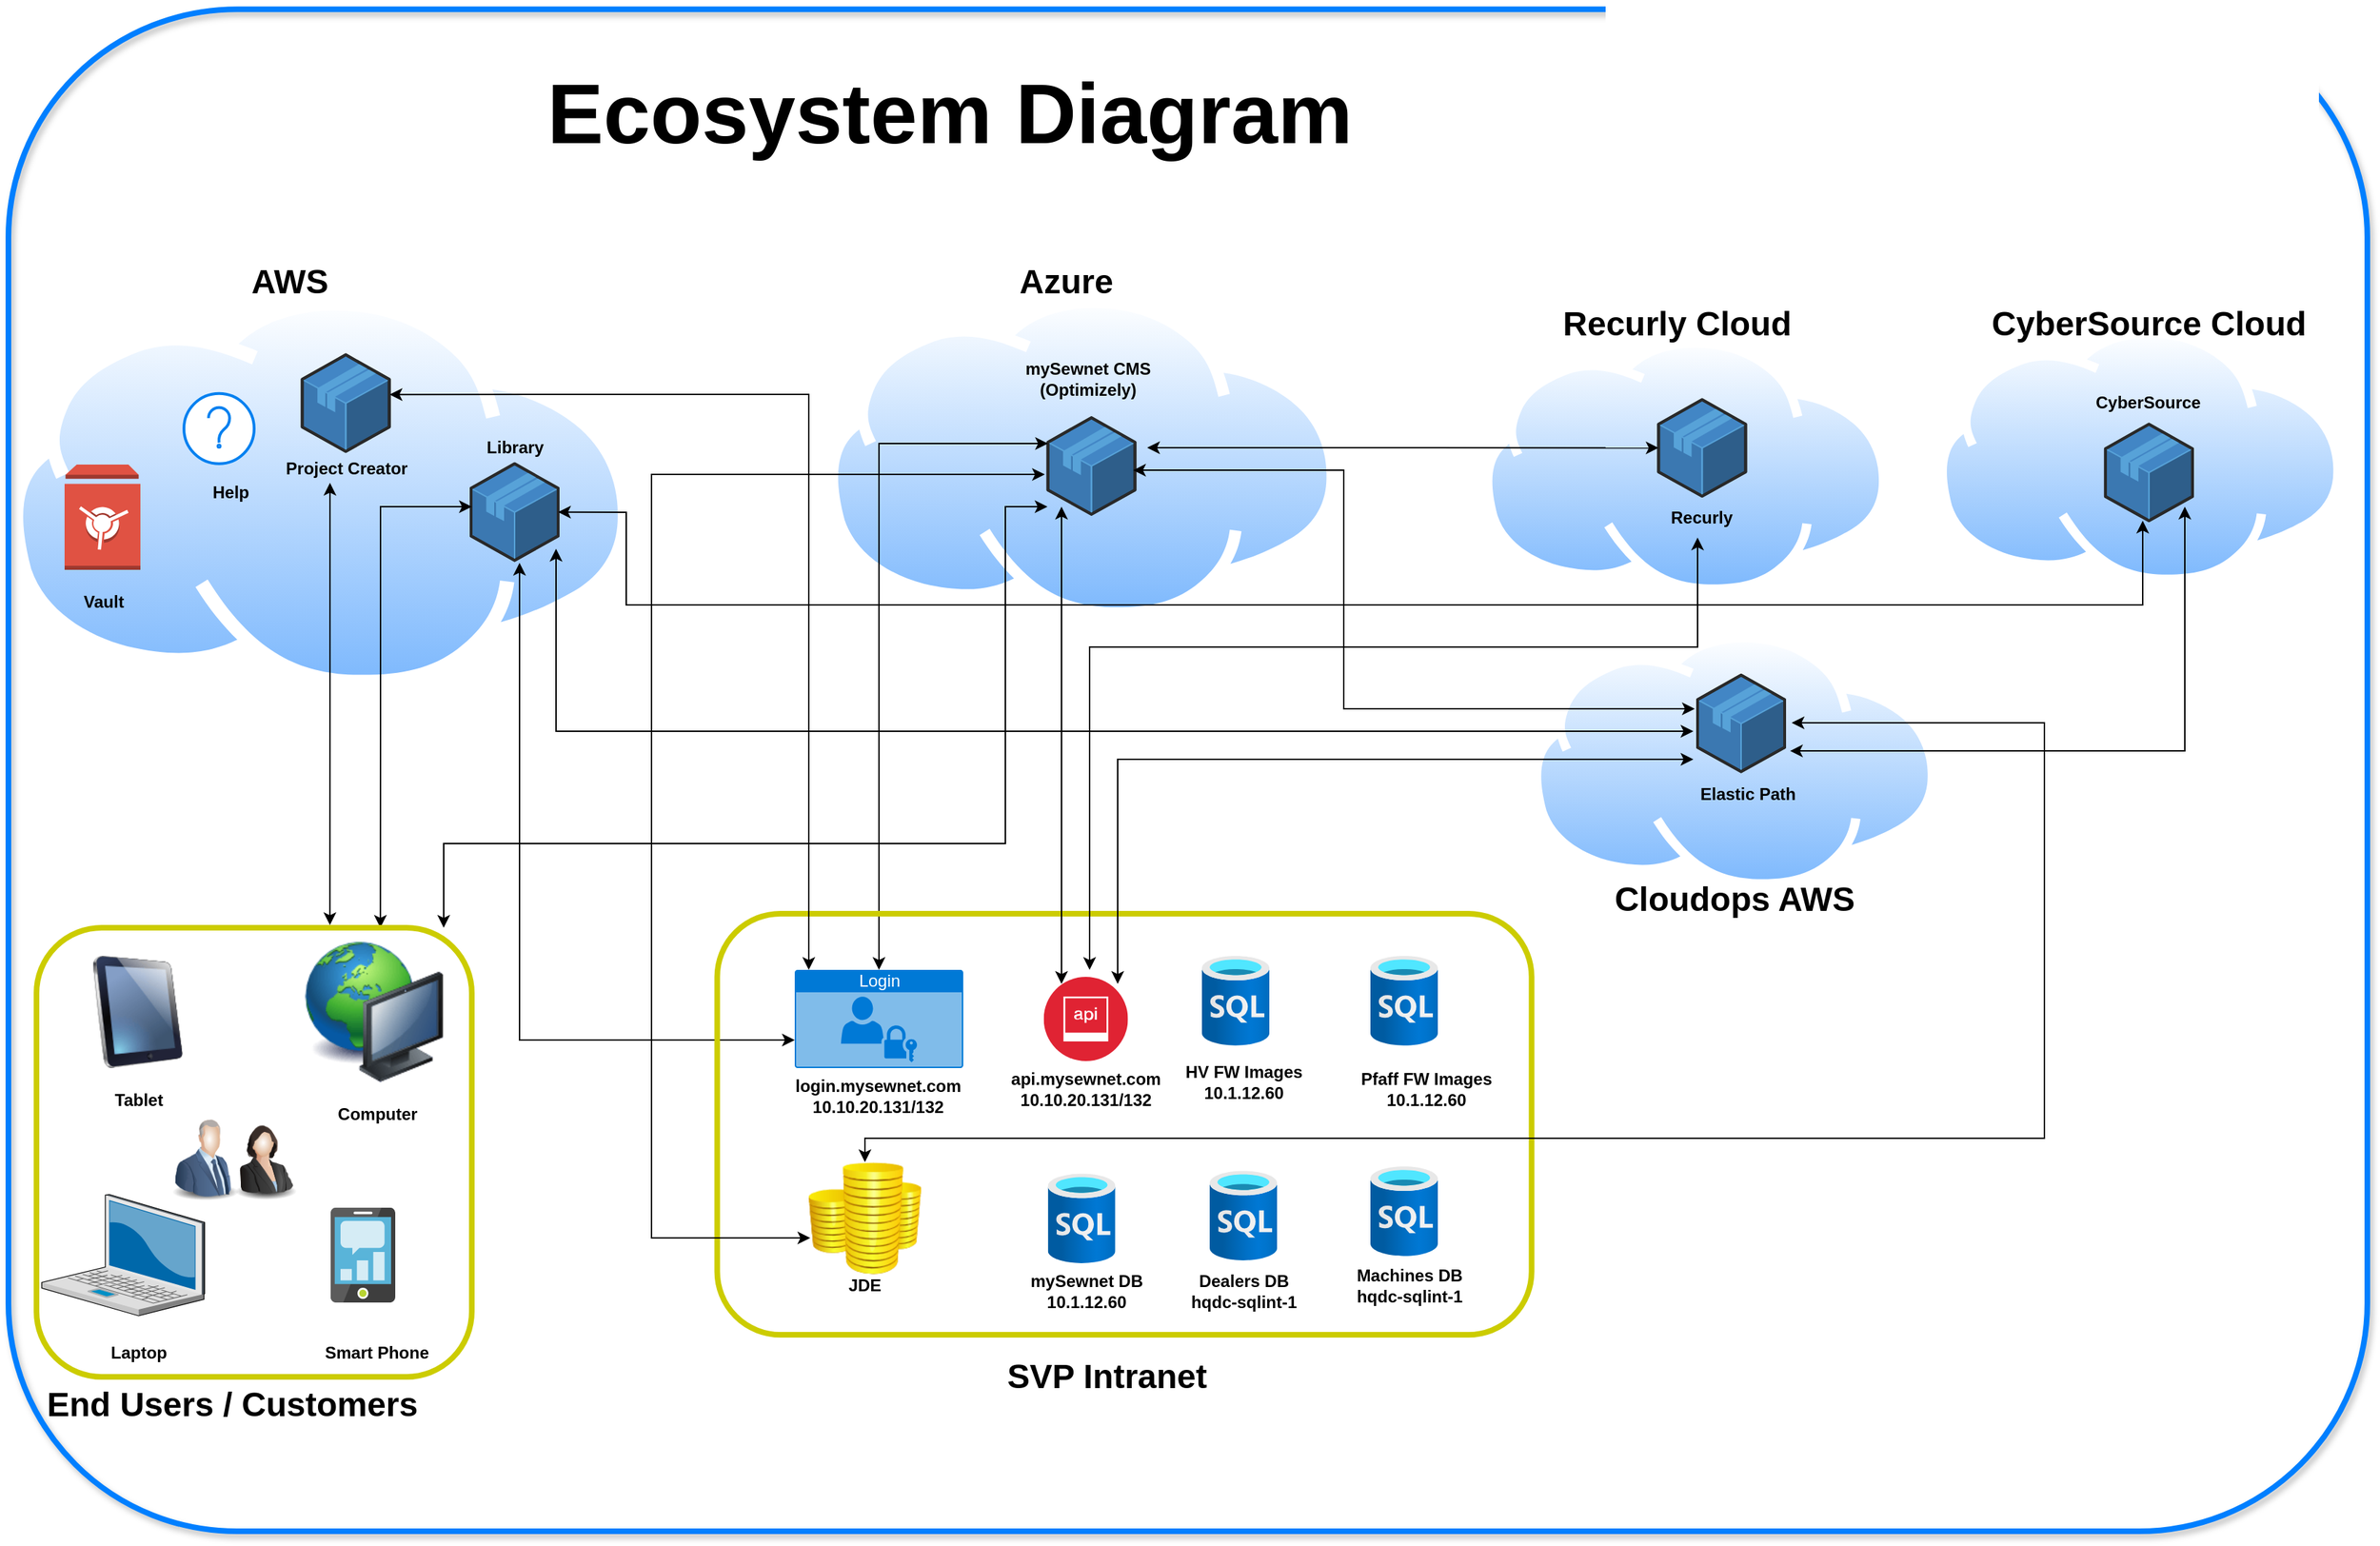 <mxfile version="15.8.7" type="device"><diagram id="m7CidP64spMiBIE801ht" name="Page-1"><mxGraphModel dx="2370" dy="3642" grid="1" gridSize="10" guides="1" tooltips="1" connect="1" arrows="1" fold="1" page="1" pageScale="1" pageWidth="850" pageHeight="1100" math="0" shadow="0"><root><mxCell id="0"/><mxCell id="1" parent="0"/><mxCell id="Dp0J3ebjedkpHY6KZn_c-1" value="" style="aspect=fixed;perimeter=ellipsePerimeter;html=1;align=center;shadow=0;dashed=0;spacingTop=3;image;image=img/lib/active_directory/internet_cloud.svg;" parent="1" vertex="1"><mxGeometry x="10" y="-1990" width="444.45" height="280" as="geometry"/></mxCell><mxCell id="Dp0J3ebjedkpHY6KZn_c-3" value="" style="aspect=fixed;perimeter=ellipsePerimeter;html=1;align=center;shadow=0;dashed=0;spacingTop=3;image;image=img/lib/active_directory/internet_cloud.svg;" parent="1" vertex="1"><mxGeometry x="592.25" y="-1990" width="365.08" height="230" as="geometry"/></mxCell><mxCell id="Dp0J3ebjedkpHY6KZn_c-4" value="" style="verticalLabelPosition=bottom;html=1;verticalAlign=top;strokeWidth=1;align=center;outlineConnect=0;dashed=0;outlineConnect=0;shape=mxgraph.aws3d.application;fillColor=#4286c5;strokeColor=#57A2D8;aspect=fixed;" parent="1" vertex="1"><mxGeometry x="339.5" y="-1870.6" width="62" height="68.8" as="geometry"/></mxCell><mxCell id="Dp0J3ebjedkpHY6KZn_c-5" value="" style="verticalLabelPosition=bottom;html=1;verticalAlign=top;strokeWidth=1;align=center;outlineConnect=0;dashed=0;outlineConnect=0;shape=mxgraph.aws3d.application;fillColor=#4286c5;strokeColor=#57A2D8;aspect=fixed;" parent="1" vertex="1"><mxGeometry x="219.25" y="-1948.2" width="62" height="68.8" as="geometry"/></mxCell><mxCell id="Dp0J3ebjedkpHY6KZn_c-6" value="" style="verticalLabelPosition=bottom;html=1;verticalAlign=top;strokeWidth=1;align=center;outlineConnect=0;dashed=0;outlineConnect=0;shape=mxgraph.aws3d.application;fillColor=#4286c5;strokeColor=#57A2D8;aspect=fixed;" parent="1" vertex="1"><mxGeometry x="750.31" y="-1903.4" width="62" height="68.8" as="geometry"/></mxCell><mxCell id="Dp0J3ebjedkpHY6KZn_c-7" value="" style="outlineConnect=0;dashed=0;verticalLabelPosition=bottom;verticalAlign=top;align=center;html=1;shape=mxgraph.aws3.vault;fillColor=#E05243;gradientColor=none;" parent="1" vertex="1"><mxGeometry x="50" y="-1870" width="54" height="75" as="geometry"/></mxCell><mxCell id="Dp0J3ebjedkpHY6KZn_c-8" value="" style="html=1;verticalLabelPosition=bottom;align=center;labelBackgroundColor=#ffffff;verticalAlign=top;strokeWidth=2;strokeColor=#0080F0;shadow=0;dashed=0;shape=mxgraph.ios7.icons.help;" parent="1" vertex="1"><mxGeometry x="135" y="-1920.6" width="50" height="50" as="geometry"/></mxCell><mxCell id="Dp0J3ebjedkpHY6KZn_c-9" value="mySewnet CMS (Optimizely)" style="text;html=1;strokeColor=none;fillColor=none;align=center;verticalAlign=middle;whiteSpace=wrap;rounded=0;fontStyle=1" parent="1" vertex="1"><mxGeometry x="729.57" y="-1946.3" width="98.46" height="30" as="geometry"/></mxCell><mxCell id="Dp0J3ebjedkpHY6KZn_c-10" value="Help" style="text;html=1;strokeColor=none;fillColor=none;align=center;verticalAlign=middle;whiteSpace=wrap;rounded=0;fontStyle=1" parent="1" vertex="1"><mxGeometry x="142.25" y="-1862.5" width="53" height="25" as="geometry"/></mxCell><mxCell id="Dp0J3ebjedkpHY6KZn_c-11" value="Library" style="text;html=1;strokeColor=none;fillColor=none;align=center;verticalAlign=middle;whiteSpace=wrap;rounded=0;fontStyle=1" parent="1" vertex="1"><mxGeometry x="342.75" y="-1894.4" width="55.5" height="25" as="geometry"/></mxCell><mxCell id="Dp0J3ebjedkpHY6KZn_c-12" value="Vault" style="text;html=1;strokeColor=none;fillColor=none;align=center;verticalAlign=middle;whiteSpace=wrap;rounded=0;fontStyle=1" parent="1" vertex="1"><mxGeometry x="50" y="-1785" width="55.5" height="25" as="geometry"/></mxCell><mxCell id="Dp0J3ebjedkpHY6KZn_c-13" value="Project Creator" style="text;html=1;strokeColor=none;fillColor=none;align=center;verticalAlign=middle;whiteSpace=wrap;rounded=0;fontStyle=1" parent="1" vertex="1"><mxGeometry x="202.5" y="-1879.4" width="95.5" height="25" as="geometry"/></mxCell><mxCell id="Dp0J3ebjedkpHY6KZn_c-14" value="" style="verticalLabelPosition=bottom;sketch=0;aspect=fixed;html=1;verticalAlign=top;strokeColor=none;align=center;outlineConnect=0;shape=mxgraph.citrix.laptop_2;" parent="1" vertex="1"><mxGeometry x="33.75" y="-1350" width="116" height="86.5" as="geometry"/></mxCell><mxCell id="Dp0J3ebjedkpHY6KZn_c-16" value="" style="image;html=1;image=img/lib/clip_art/computers/iPad_128x128.png" parent="1" vertex="1"><mxGeometry x="62.25" y="-1520" width="80" height="80" as="geometry"/></mxCell><mxCell id="Dp0J3ebjedkpHY6KZn_c-19" value="" style="aspect=fixed;html=1;points=[];align=center;image;fontSize=12;image=img/lib/azure2/databases/SQL_Database.svg;" parent="1" vertex="1"><mxGeometry x="750.31" y="-1364.87" width="48" height="64" as="geometry"/></mxCell><mxCell id="Dp0J3ebjedkpHY6KZn_c-20" value="" style="aspect=fixed;html=1;points=[];align=center;image;fontSize=12;image=img/lib/azure2/databases/SQL_Database.svg;" parent="1" vertex="1"><mxGeometry x="980" y="-1370" width="48" height="64" as="geometry"/></mxCell><mxCell id="Dp0J3ebjedkpHY6KZn_c-21" value="" style="aspect=fixed;html=1;points=[];align=center;image;fontSize=12;image=img/lib/azure2/databases/SQL_Database.svg;" parent="1" vertex="1"><mxGeometry x="865.52" y="-1366.87" width="48" height="64" as="geometry"/></mxCell><mxCell id="Dp0J3ebjedkpHY6KZn_c-22" value="" style="aspect=fixed;html=1;points=[];align=center;image;fontSize=12;image=img/lib/azure2/databases/SQL_Database.svg;" parent="1" vertex="1"><mxGeometry x="980" y="-1520" width="48" height="64" as="geometry"/></mxCell><mxCell id="Dp0J3ebjedkpHY6KZn_c-23" value="" style="aspect=fixed;html=1;points=[];align=center;image;fontSize=12;image=img/lib/azure2/databases/SQL_Database.svg;" parent="1" vertex="1"><mxGeometry x="860" y="-1520" width="48" height="64" as="geometry"/></mxCell><mxCell id="Dp0J3ebjedkpHY6KZn_c-26" value="" style="image;html=1;image=img/lib/clip_art/computers/Network_128x128.png" parent="1" vertex="1"><mxGeometry x="215.4" y="-1530" width="110" height="100" as="geometry"/></mxCell><mxCell id="Dp0J3ebjedkpHY6KZn_c-27" value="" style="sketch=0;aspect=fixed;html=1;points=[];align=center;image;fontSize=12;image=img/lib/mscae/Mobile_Engagement.svg;" parent="1" vertex="1"><mxGeometry x="239.43" y="-1340.63" width="46.07" height="67.75" as="geometry"/></mxCell><mxCell id="Dp0J3ebjedkpHY6KZn_c-28" value="Tablet" style="text;html=1;strokeColor=none;fillColor=none;align=center;verticalAlign=middle;whiteSpace=wrap;rounded=0;fontStyle=1" parent="1" vertex="1"><mxGeometry x="74.5" y="-1430" width="55.5" height="25" as="geometry"/></mxCell><mxCell id="Dp0J3ebjedkpHY6KZn_c-29" value="Computer" style="text;html=1;strokeColor=none;fillColor=none;align=center;verticalAlign=middle;whiteSpace=wrap;rounded=0;fontStyle=1" parent="1" vertex="1"><mxGeometry x="244.61" y="-1420" width="55.5" height="25" as="geometry"/></mxCell><mxCell id="Dp0J3ebjedkpHY6KZn_c-30" value="Laptop" style="text;html=1;strokeColor=none;fillColor=none;align=center;verticalAlign=middle;whiteSpace=wrap;rounded=0;fontStyle=1" parent="1" vertex="1"><mxGeometry x="74.5" y="-1250" width="55.5" height="25" as="geometry"/></mxCell><mxCell id="Dp0J3ebjedkpHY6KZn_c-31" value="Smart Phone" style="text;html=1;strokeColor=none;fillColor=none;align=center;verticalAlign=middle;whiteSpace=wrap;rounded=0;fontStyle=1" parent="1" vertex="1"><mxGeometry x="230.01" y="-1250" width="84.71" height="25" as="geometry"/></mxCell><mxCell id="Dp0J3ebjedkpHY6KZn_c-33" value="HV FW Images&lt;br&gt;10.1.12.60" style="text;html=1;strokeColor=none;fillColor=none;align=center;verticalAlign=middle;whiteSpace=wrap;rounded=0;fontStyle=1" parent="1" vertex="1"><mxGeometry x="841.77" y="-1449.25" width="95.5" height="39.25" as="geometry"/></mxCell><mxCell id="Dp0J3ebjedkpHY6KZn_c-35" value="Dealers DB&lt;br&gt;hqdc-sqlint-1" style="text;html=1;strokeColor=none;fillColor=none;align=center;verticalAlign=middle;whiteSpace=wrap;rounded=0;fontStyle=1" parent="1" vertex="1"><mxGeometry x="841.77" y="-1299.5" width="95.5" height="36" as="geometry"/></mxCell><mxCell id="Dp0J3ebjedkpHY6KZn_c-37" value="Pfaff FW Images&lt;br&gt;10.1.12.60" style="text;html=1;strokeColor=none;fillColor=none;align=center;verticalAlign=middle;whiteSpace=wrap;rounded=0;fontStyle=1" parent="1" vertex="1"><mxGeometry x="960" y="-1445" width="120" height="39.25" as="geometry"/></mxCell><mxCell id="Dp0J3ebjedkpHY6KZn_c-38" value="Machines DB&lt;br&gt;hqdc-sqlint-1" style="text;html=1;strokeColor=none;fillColor=none;align=center;verticalAlign=middle;whiteSpace=wrap;rounded=0;fontStyle=1" parent="1" vertex="1"><mxGeometry x="960" y="-1302.87" width="95.5" height="36" as="geometry"/></mxCell><mxCell id="Dp0J3ebjedkpHY6KZn_c-39" value="mySewnet DB&lt;br&gt;10.1.12.60" style="text;html=1;strokeColor=none;fillColor=none;align=center;verticalAlign=middle;whiteSpace=wrap;rounded=0;fontStyle=1" parent="1" vertex="1"><mxGeometry x="729.57" y="-1299.5" width="95.5" height="36" as="geometry"/></mxCell><mxCell id="Dp0J3ebjedkpHY6KZn_c-40" value="" style="aspect=fixed;perimeter=ellipsePerimeter;html=1;align=center;shadow=0;dashed=0;spacingTop=3;image;image=img/lib/active_directory/internet_cloud.svg;" parent="1" vertex="1"><mxGeometry x="1060" y="-1960" width="288.89" height="182" as="geometry"/></mxCell><mxCell id="Dp0J3ebjedkpHY6KZn_c-41" value="Recurly" style="text;html=1;strokeColor=none;fillColor=none;align=center;verticalAlign=middle;whiteSpace=wrap;rounded=0;fontStyle=1;rotation=0;" parent="1" vertex="1"><mxGeometry x="1166.99" y="-1847.5" width="98.46" height="30" as="geometry"/></mxCell><mxCell id="Dp0J3ebjedkpHY6KZn_c-42" value="" style="aspect=fixed;perimeter=ellipsePerimeter;html=1;align=center;shadow=0;dashed=0;spacingTop=3;image;image=img/lib/active_directory/internet_cloud.svg;" parent="1" vertex="1"><mxGeometry x="1094.79" y="-1750" width="288.89" height="182" as="geometry"/></mxCell><mxCell id="Dp0J3ebjedkpHY6KZn_c-43" value="" style="verticalLabelPosition=bottom;html=1;verticalAlign=top;strokeWidth=1;align=center;outlineConnect=0;dashed=0;outlineConnect=0;shape=mxgraph.aws3d.application;fillColor=#4286c5;strokeColor=#57A2D8;aspect=fixed;" parent="1" vertex="1"><mxGeometry x="1213" y="-1720" width="62" height="68.8" as="geometry"/></mxCell><mxCell id="Dp0J3ebjedkpHY6KZn_c-44" value="Elastic Path" style="text;html=1;strokeColor=none;fillColor=none;align=center;verticalAlign=middle;whiteSpace=wrap;rounded=0;fontStyle=1" parent="1" vertex="1"><mxGeometry x="1200" y="-1650" width="98.46" height="30" as="geometry"/></mxCell><mxCell id="Dp0J3ebjedkpHY6KZn_c-45" value="Login" style="html=1;strokeColor=none;fillColor=#0079D6;labelPosition=center;verticalLabelPosition=middle;verticalAlign=top;align=center;fontSize=12;outlineConnect=0;spacingTop=-6;fontColor=#FFFFFF;sketch=0;shape=mxgraph.sitemap.login;" parent="1" vertex="1"><mxGeometry x="570" y="-1510" width="120" height="70" as="geometry"/></mxCell><mxCell id="Dp0J3ebjedkpHY6KZn_c-46" value="login.mysewnet.com&lt;br&gt;10.10.20.131/132" style="text;html=1;strokeColor=none;fillColor=none;align=center;verticalAlign=middle;whiteSpace=wrap;rounded=0;fontStyle=1" parent="1" vertex="1"><mxGeometry x="565.39" y="-1435" width="129.23" height="30" as="geometry"/></mxCell><mxCell id="Dp0J3ebjedkpHY6KZn_c-47" value="" style="aspect=fixed;perimeter=ellipsePerimeter;html=1;align=center;shadow=0;dashed=0;fontColor=#4277BB;labelBackgroundColor=#ffffff;fontSize=12;spacingTop=3;image;image=img/lib/ibm/security/api_security.svg;" parent="1" vertex="1"><mxGeometry x="747.32" y="-1505" width="60" height="60" as="geometry"/></mxCell><mxCell id="Dp0J3ebjedkpHY6KZn_c-49" value="api.mysewnet.com&lt;br&gt;10.10.20.131/132" style="text;html=1;strokeColor=none;fillColor=none;align=center;verticalAlign=middle;whiteSpace=wrap;rounded=0;fontStyle=1" parent="1" vertex="1"><mxGeometry x="712.71" y="-1440" width="129.23" height="30" as="geometry"/></mxCell><mxCell id="Dp0J3ebjedkpHY6KZn_c-50" value="" style="verticalLabelPosition=bottom;html=1;verticalAlign=top;strokeWidth=1;align=center;outlineConnect=0;dashed=0;outlineConnect=0;shape=mxgraph.aws3d.application;fillColor=#4286c5;strokeColor=#57A2D8;aspect=fixed;" parent="1" vertex="1"><mxGeometry x="1185.22" y="-1916.3" width="62" height="68.8" as="geometry"/></mxCell><mxCell id="Dp0J3ebjedkpHY6KZn_c-51" value="" style="endArrow=classic;startArrow=classic;html=1;rounded=0;" parent="1" target="Dp0J3ebjedkpHY6KZn_c-50" edge="1"><mxGeometry width="50" height="50" relative="1" as="geometry"><mxPoint x="821" y="-1882" as="sourcePoint"/><mxPoint x="1176.22" y="-1881.908" as="targetPoint"/></mxGeometry></mxCell><mxCell id="Dp0J3ebjedkpHY6KZn_c-52" value="" style="endArrow=classic;startArrow=classic;html=1;rounded=0;" parent="1" source="Dp0J3ebjedkpHY6KZn_c-45" edge="1"><mxGeometry width="50" height="50" relative="1" as="geometry"><mxPoint x="630" y="-1526" as="sourcePoint"/><mxPoint x="750.31" y="-1885.0" as="targetPoint"/><Array as="points"><mxPoint x="630" y="-1885"/></Array></mxGeometry></mxCell><mxCell id="Dp0J3ebjedkpHY6KZn_c-56" value="" style="endArrow=classic;startArrow=classic;html=1;rounded=0;entryX=0.79;entryY=0;entryDx=0;entryDy=0;entryPerimeter=0;" parent="1" target="lffM5XFof0Ml01DpcR0z-4" edge="1"><mxGeometry width="50" height="50" relative="1" as="geometry"><mxPoint x="340" y="-1840" as="sourcePoint"/><mxPoint x="275" y="-1553" as="targetPoint"/><Array as="points"><mxPoint x="275" y="-1840"/><mxPoint x="275" y="-1680"/></Array></mxGeometry></mxCell><mxCell id="Dp0J3ebjedkpHY6KZn_c-57" value="" style="endArrow=classic;startArrow=classic;html=1;rounded=0;" parent="1" edge="1"><mxGeometry width="50" height="50" relative="1" as="geometry"><mxPoint x="400" y="-1810" as="sourcePoint"/><mxPoint x="1210" y="-1680" as="targetPoint"/><Array as="points"><mxPoint x="400" y="-1680"/></Array></mxGeometry></mxCell><mxCell id="Dp0J3ebjedkpHY6KZn_c-58" value="" style="endArrow=classic;startArrow=classic;html=1;rounded=0;" parent="1" edge="1"><mxGeometry width="50" height="50" relative="1" as="geometry"><mxPoint x="570" y="-1460" as="sourcePoint"/><mxPoint x="374" y="-1800" as="targetPoint"/><Array as="points"><mxPoint x="374" y="-1460"/></Array></mxGeometry></mxCell><mxCell id="Dp0J3ebjedkpHY6KZn_c-60" value="" style="endArrow=classic;startArrow=classic;html=1;rounded=0;" parent="1" edge="1"><mxGeometry width="50" height="50" relative="1" as="geometry"><mxPoint x="320" y="-1540" as="sourcePoint"/><mxPoint x="750" y="-1840" as="targetPoint"/><Array as="points"><mxPoint x="320" y="-1600"/><mxPoint x="480" y="-1600"/><mxPoint x="720" y="-1600"/><mxPoint x="720" y="-1840"/></Array></mxGeometry></mxCell><mxCell id="Dp0J3ebjedkpHY6KZn_c-62" value="AWS" style="text;strokeColor=none;fillColor=none;html=1;fontSize=24;fontStyle=1;verticalAlign=middle;align=center;" parent="1" vertex="1"><mxGeometry x="160" y="-2020" width="100" height="40" as="geometry"/></mxCell><mxCell id="Dp0J3ebjedkpHY6KZn_c-63" value="Cloudops AWS" style="text;strokeColor=none;fillColor=none;html=1;fontSize=24;fontStyle=1;verticalAlign=middle;align=center;" parent="1" vertex="1"><mxGeometry x="1146.51" y="-1580" width="185.45" height="40" as="geometry"/></mxCell><mxCell id="Dp0J3ebjedkpHY6KZn_c-64" value="Azure" style="text;strokeColor=none;fillColor=none;html=1;fontSize=24;fontStyle=1;verticalAlign=middle;align=center;" parent="1" vertex="1"><mxGeometry x="712.71" y="-2020" width="100" height="40" as="geometry"/></mxCell><mxCell id="Dp0J3ebjedkpHY6KZn_c-65" value="Recurly Cloud" style="text;strokeColor=none;fillColor=none;html=1;fontSize=24;fontStyle=1;verticalAlign=middle;align=center;" parent="1" vertex="1"><mxGeometry x="1110" y="-1990" width="175.45" height="40" as="geometry"/></mxCell><mxCell id="Dp0J3ebjedkpHY6KZn_c-69" value="" style="rounded=1;whiteSpace=wrap;html=1;fillColor=none;fontColor=#0000FF;strokeWidth=4;strokeColor=#CCCC00;" parent="1" vertex="1"><mxGeometry x="514.79" y="-1550" width="580" height="300" as="geometry"/></mxCell><mxCell id="Dp0J3ebjedkpHY6KZn_c-67" value="" style="endArrow=classic;startArrow=classic;html=1;rounded=0;" parent="1" edge="1"><mxGeometry width="50" height="50" relative="1" as="geometry"><mxPoint x="800" y="-1500" as="sourcePoint"/><mxPoint x="1210" y="-1660" as="targetPoint"/><Array as="points"><mxPoint x="800" y="-1660"/></Array></mxGeometry></mxCell><mxCell id="Dp0J3ebjedkpHY6KZn_c-68" value="" style="endArrow=classic;startArrow=classic;html=1;rounded=0;exitX=1.004;exitY=0.411;exitDx=0;exitDy=0;exitPerimeter=0;" parent="1" source="Dp0J3ebjedkpHY6KZn_c-5" edge="1"><mxGeometry width="50" height="50" relative="1" as="geometry"><mxPoint x="580" y="-1970" as="sourcePoint"/><mxPoint x="580" y="-1510" as="targetPoint"/><Array as="points"><mxPoint x="580" y="-1920"/></Array></mxGeometry></mxCell><mxCell id="Dp0J3ebjedkpHY6KZn_c-70" value="Ecosystem Diagram" style="text;strokeColor=none;fillColor=none;html=1;fontSize=60;fontStyle=1;verticalAlign=middle;align=center;" parent="1" vertex="1"><mxGeometry x="385.08" y="-2150" width="590" height="60" as="geometry"/></mxCell><mxCell id="Dp0J3ebjedkpHY6KZn_c-72" value="" style="aspect=fixed;perimeter=ellipsePerimeter;html=1;align=center;shadow=0;dashed=0;spacingTop=3;image;image=img/lib/active_directory/internet_cloud.svg;" parent="1" vertex="1"><mxGeometry x="1383.68" y="-1967" width="288.89" height="182" as="geometry"/></mxCell><mxCell id="Dp0J3ebjedkpHY6KZn_c-73" value="" style="verticalLabelPosition=bottom;html=1;verticalAlign=top;strokeWidth=1;align=center;outlineConnect=0;dashed=0;outlineConnect=0;shape=mxgraph.aws3d.application;fillColor=#4286c5;strokeColor=#57A2D8;aspect=fixed;" parent="1" vertex="1"><mxGeometry x="1503.45" y="-1898.8" width="62" height="68.8" as="geometry"/></mxCell><mxCell id="Dp0J3ebjedkpHY6KZn_c-74" value="CyberSource" style="text;html=1;strokeColor=none;fillColor=none;align=center;verticalAlign=middle;whiteSpace=wrap;rounded=0;fontStyle=1;rotation=0;" parent="1" vertex="1"><mxGeometry x="1485.22" y="-1928.8" width="98.46" height="30" as="geometry"/></mxCell><mxCell id="Dp0J3ebjedkpHY6KZn_c-75" value="" style="endArrow=classic;startArrow=classic;html=1;rounded=0;fontSize=60;exitX=0.588;exitY=0.22;exitDx=0;exitDy=0;exitPerimeter=0;entryX=0.912;entryY=0.855;entryDx=0;entryDy=0;entryPerimeter=0;" parent="1" target="Dp0J3ebjedkpHY6KZn_c-73" edge="1"><mxGeometry width="50" height="50" relative="1" as="geometry"><mxPoint x="1278.867" y="-1665.96" as="sourcePoint"/><mxPoint x="1560" y="-1820" as="targetPoint"/><Array as="points"><mxPoint x="1459" y="-1666"/><mxPoint x="1560" y="-1666"/></Array></mxGeometry></mxCell><mxCell id="Dp0J3ebjedkpHY6KZn_c-78" value="CyberSource Cloud" style="text;strokeColor=none;fillColor=none;html=1;fontSize=24;fontStyle=1;verticalAlign=middle;align=center;" parent="1" vertex="1"><mxGeometry x="1411.72" y="-1990" width="245.45" height="40" as="geometry"/></mxCell><mxCell id="Dp0J3ebjedkpHY6KZn_c-79" value="SVP Intranet" style="text;strokeColor=none;fillColor=none;html=1;fontSize=24;fontStyle=1;verticalAlign=middle;align=center;" parent="1" vertex="1"><mxGeometry x="699.05" y="-1240" width="185.45" height="40" as="geometry"/></mxCell><mxCell id="Dp0J3ebjedkpHY6KZn_c-80" value="" style="image;html=1;image=img/lib/clip_art/people/Suit_Man_Blue_128x128.png;fontSize=60;fillColor=none;" parent="1" vertex="1"><mxGeometry x="117.75" y="-1405" width="64.5" height="60" as="geometry"/></mxCell><mxCell id="Dp0J3ebjedkpHY6KZn_c-81" value="" style="image;html=1;image=img/lib/clip_art/people/Suit_Woman_128x128.png;fontSize=60;fillColor=none;" parent="1" vertex="1"><mxGeometry x="160.0" y="-1405.75" width="64.75" height="60" as="geometry"/></mxCell><mxCell id="Dp0J3ebjedkpHY6KZn_c-84" value="" style="image;html=1;image=img/lib/clip_art/finance/Coins_128x128.png;fontSize=60;fillColor=none;" parent="1" vertex="1"><mxGeometry x="580" y="-1373" width="80" height="80" as="geometry"/></mxCell><mxCell id="Dp0J3ebjedkpHY6KZn_c-85" value="JDE" style="text;html=1;strokeColor=none;fillColor=none;align=center;verticalAlign=middle;whiteSpace=wrap;rounded=0;fontStyle=1" parent="1" vertex="1"><mxGeometry x="592.25" y="-1297.37" width="55.5" height="25" as="geometry"/></mxCell><mxCell id="Dp0J3ebjedkpHY6KZn_c-86" value="" style="endArrow=classic;startArrow=classic;html=1;rounded=0;fontSize=60;exitX=0.5;exitY=0;exitDx=0;exitDy=0;" parent="1" source="Dp0J3ebjedkpHY6KZn_c-84" edge="1"><mxGeometry width="50" height="50" relative="1" as="geometry"><mxPoint x="570" y="-1390" as="sourcePoint"/><mxPoint x="1280" y="-1686" as="targetPoint"/><Array as="points"><mxPoint x="620" y="-1390"/><mxPoint x="1460" y="-1390"/><mxPoint x="1460" y="-1686"/></Array></mxGeometry></mxCell><mxCell id="Dp0J3ebjedkpHY6KZn_c-87" value="" style="endArrow=classic;startArrow=classic;html=1;rounded=0;fontSize=60;" parent="1" edge="1"><mxGeometry width="50" height="50" relative="1" as="geometry"><mxPoint x="760" y="-1500" as="sourcePoint"/><mxPoint x="760" y="-1840" as="targetPoint"/></mxGeometry></mxCell><mxCell id="Dp0J3ebjedkpHY6KZn_c-88" value="" style="endArrow=classic;startArrow=classic;html=1;rounded=0;fontSize=60;entryX=0.325;entryY=0.983;entryDx=0;entryDy=0;entryPerimeter=0;" parent="1" edge="1"><mxGeometry width="50" height="50" relative="1" as="geometry"><mxPoint x="780" y="-1510" as="sourcePoint"/><mxPoint x="1212.989" y="-1818.01" as="targetPoint"/><Array as="points"><mxPoint x="780" y="-1740"/><mxPoint x="1213" y="-1740"/></Array></mxGeometry></mxCell><mxCell id="Dp0J3ebjedkpHY6KZn_c-89" value="" style="endArrow=classic;startArrow=classic;html=1;rounded=0;fontSize=60;entryX=0.013;entryY=0.675;entryDx=0;entryDy=0;entryPerimeter=0;exitX=0.405;exitY=0.522;exitDx=0;exitDy=0;exitPerimeter=0;" parent="1" target="Dp0J3ebjedkpHY6KZn_c-84" edge="1"><mxGeometry width="50" height="50" relative="1" as="geometry"><mxPoint x="748.107" y="-1862.94" as="sourcePoint"/><mxPoint x="586" y="-1312" as="targetPoint"/><Array as="points"><mxPoint x="468" y="-1863"/><mxPoint x="468" y="-1319"/></Array></mxGeometry></mxCell><mxCell id="Dp0J3ebjedkpHY6KZn_c-90" value="" style="endArrow=classic;startArrow=classic;html=1;rounded=0;fontSize=60;fontColor=#0000FF;" parent="1" source="Dp0J3ebjedkpHY6KZn_c-4" target="Dp0J3ebjedkpHY6KZn_c-73" edge="1"><mxGeometry width="50" height="50" relative="1" as="geometry"><mxPoint x="440" y="-1830" as="sourcePoint"/><mxPoint x="1530" y="-1780" as="targetPoint"/><Array as="points"><mxPoint x="450" y="-1836"/><mxPoint x="450" y="-1770"/><mxPoint x="1530" y="-1770"/><mxPoint x="1530" y="-1830"/></Array></mxGeometry></mxCell><mxCell id="Dp0J3ebjedkpHY6KZn_c-93" value="End Users / Customers" style="text;strokeColor=none;fillColor=none;html=1;fontSize=24;fontStyle=1;verticalAlign=middle;align=center;" parent="1" vertex="1"><mxGeometry x="33.75" y="-1220" width="270" height="40" as="geometry"/></mxCell><mxCell id="Dp0J3ebjedkpHY6KZn_c-95" value="" style="endArrow=classic;startArrow=classic;html=1;rounded=0;fontSize=60;fontColor=#0000FF;entryX=0.963;entryY=0.631;entryDx=0;entryDy=0;entryPerimeter=0;" parent="1" edge="1"><mxGeometry width="50" height="50" relative="1" as="geometry"><mxPoint x="1211" y="-1696" as="sourcePoint"/><mxPoint x="811.016" y="-1865.987" as="targetPoint"/><Array as="points"><mxPoint x="961" y="-1696"/><mxPoint x="961" y="-1866"/></Array></mxGeometry></mxCell><mxCell id="lffM5XFof0Ml01DpcR0z-4" value="" style="rounded=1;whiteSpace=wrap;html=1;fillColor=none;fontColor=#0000FF;strokeWidth=4;strokeColor=#CCCC00;" vertex="1" parent="1"><mxGeometry x="30" y="-1540" width="310" height="320" as="geometry"/></mxCell><mxCell id="lffM5XFof0Ml01DpcR0z-6" value="" style="endArrow=classic;startArrow=classic;html=1;rounded=0;entryX=0.674;entryY=-0.006;entryDx=0;entryDy=0;entryPerimeter=0;" edge="1" parent="1" target="lffM5XFof0Ml01DpcR0z-4"><mxGeometry width="50" height="50" relative="1" as="geometry"><mxPoint x="239" y="-1857" as="sourcePoint"/><mxPoint x="238.9" y="-1557" as="targetPoint"/><Array as="points"><mxPoint x="239" y="-1857"/><mxPoint x="239" y="-1697"/></Array></mxGeometry></mxCell><mxCell id="lffM5XFof0Ml01DpcR0z-7" value="" style="rounded=1;whiteSpace=wrap;html=1;fillColor=none;fontColor=#0000FF;strokeWidth=4;strokeColor=#007FFF;glass=0;sketch=0;shadow=1;" vertex="1" parent="1"><mxGeometry x="10" y="-2194.4" width="1680" height="1084.4" as="geometry"/></mxCell></root></mxGraphModel></diagram></mxfile>
